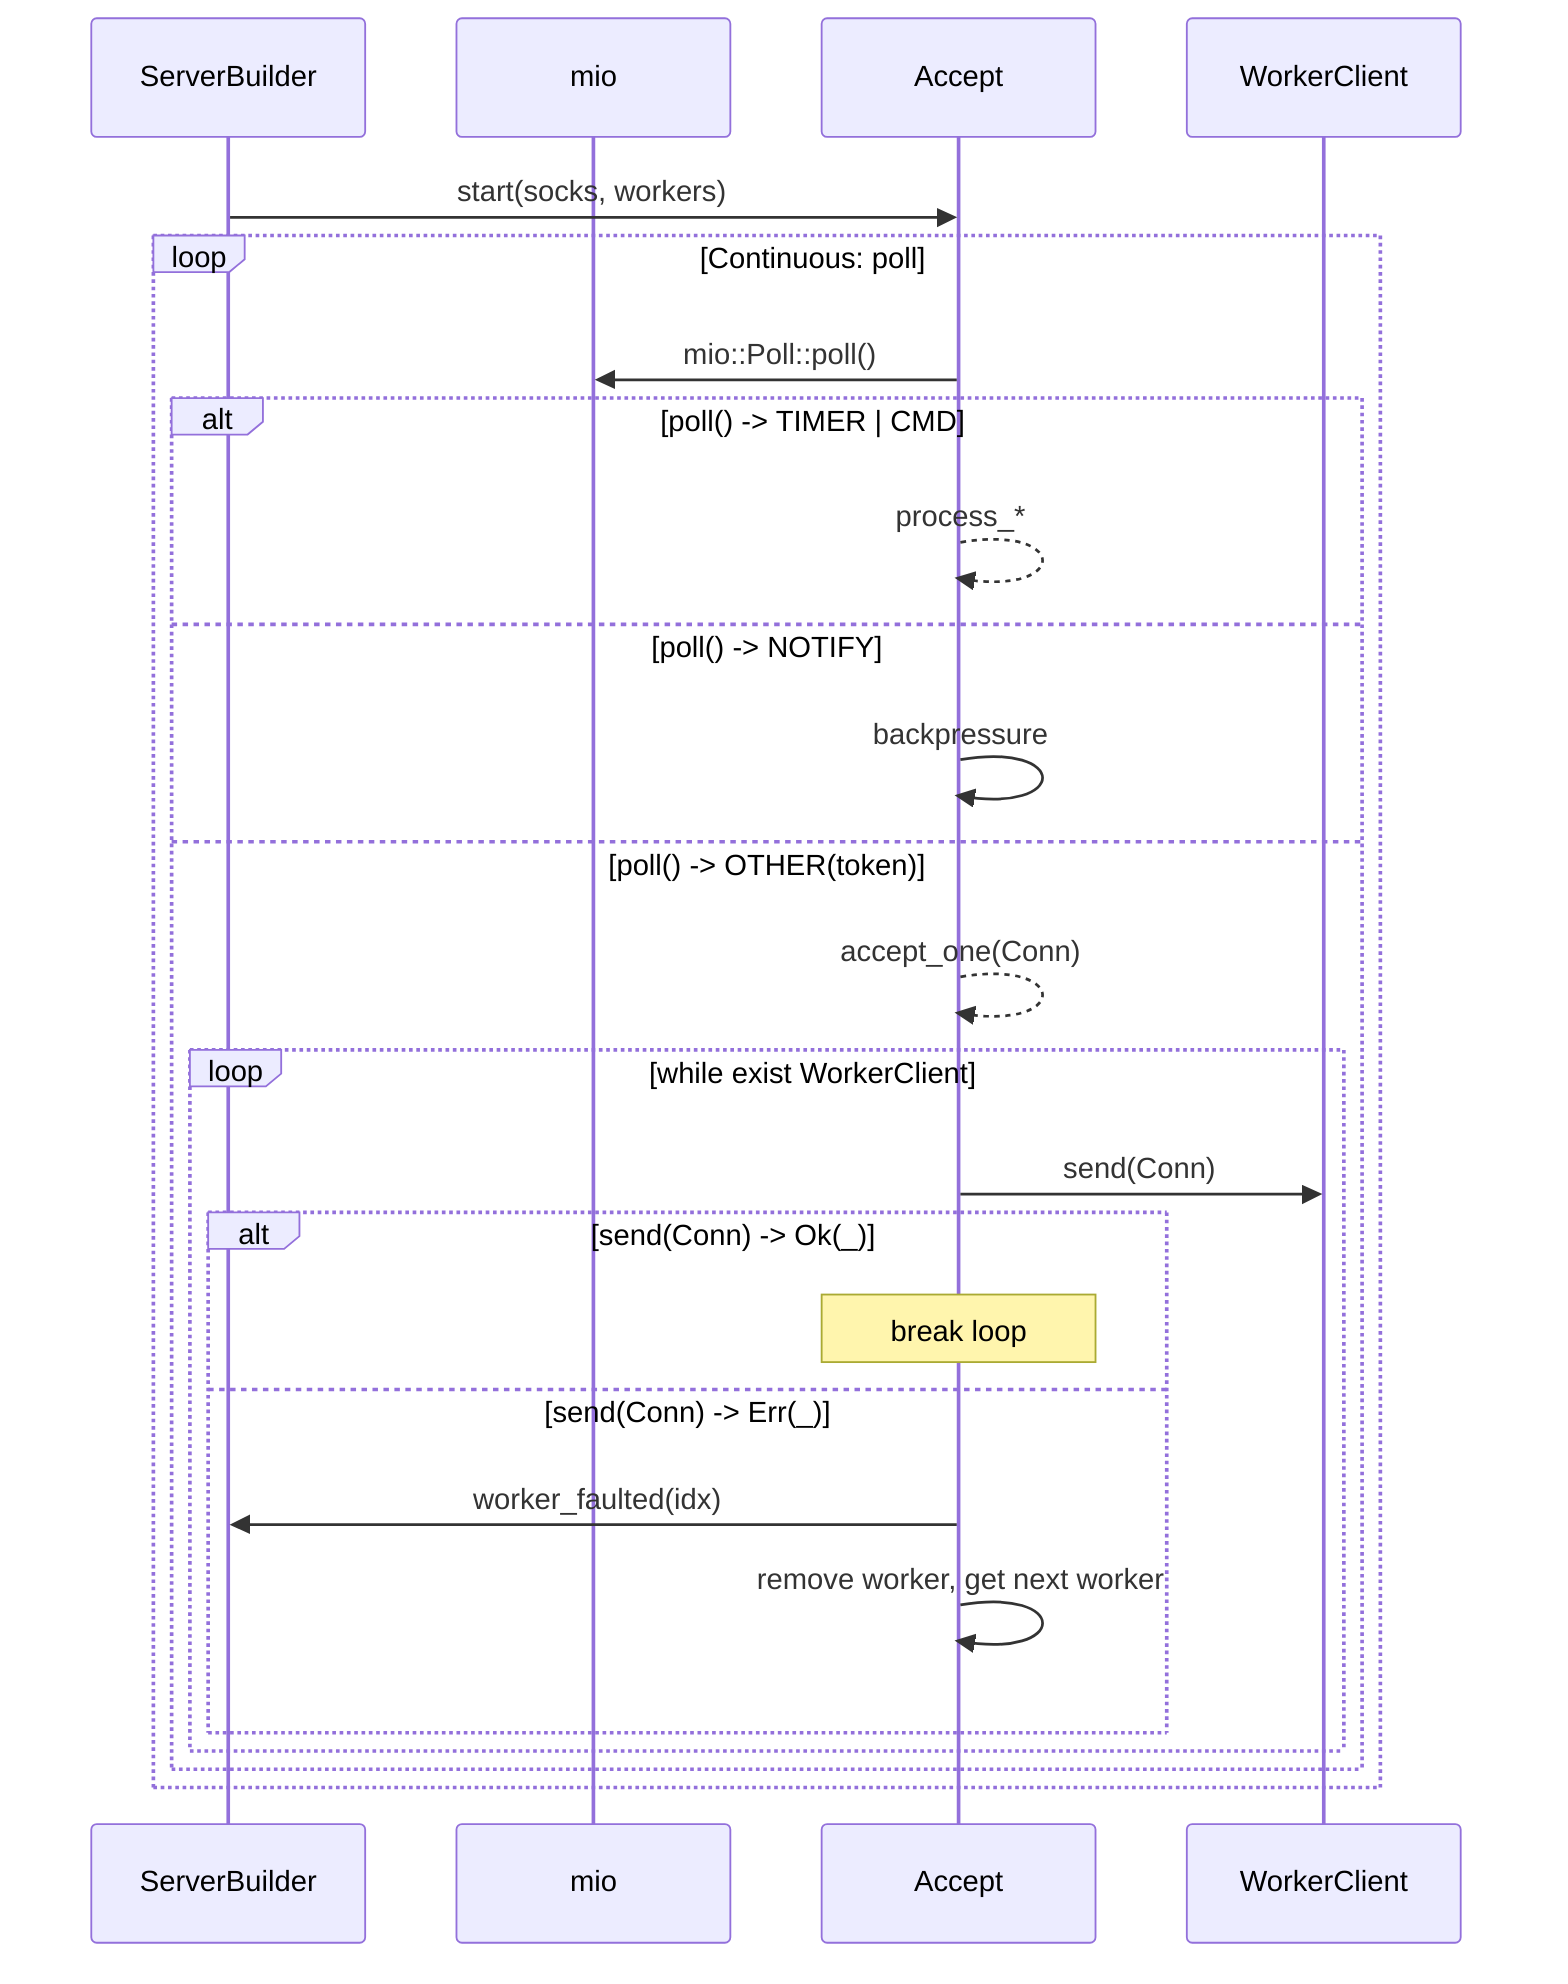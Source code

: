 sequenceDiagram

participant ServerBuilder
participant mio
participant Accept
participant WorkerClient


ServerBuilder->>Accept: start(socks, workers)
loop Continuous: poll
	Accept->>mio: mio::Poll::poll()
	alt poll() -> TIMER | CMD
		Accept-->>Accept: process_*
	else poll() -> NOTIFY
		Accept->>Accept: backpressure
	else poll() -> OTHER(token)
		Accept-->>Accept: accept_one(Conn)
		loop while exist WorkerClient
			Accept->>WorkerClient: send(Conn)
			alt send(Conn) -> Ok(_)
				Note over Accept: break loop
			else send(Conn) -> Err(_)
				Accept->>ServerBuilder: worker_faulted(idx)
				Accept->>Accept: remove worker, get next worker				
			end
		end
	end
end